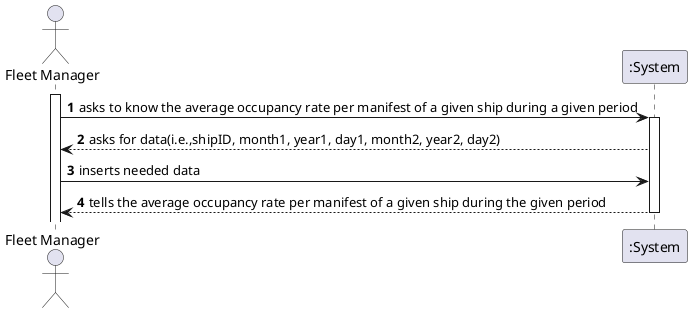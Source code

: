 @startuml
'https://plantuml.com/sequence-diagram

autonumber
actor "Fleet Manager" as SC

activate SC
SC-> ":System" : asks to know the average occupancy rate per manifest of a given ship during a given period
activate ":System"
":System" --> SC : asks for data(i.e.,shipID, month1, year1, day1, month2, year2, day2)
SC-> ":System" : inserts needed data
":System" --> SC : tells the average occupancy rate per manifest of a given ship during the given period

deactivate ":System"

@enduml